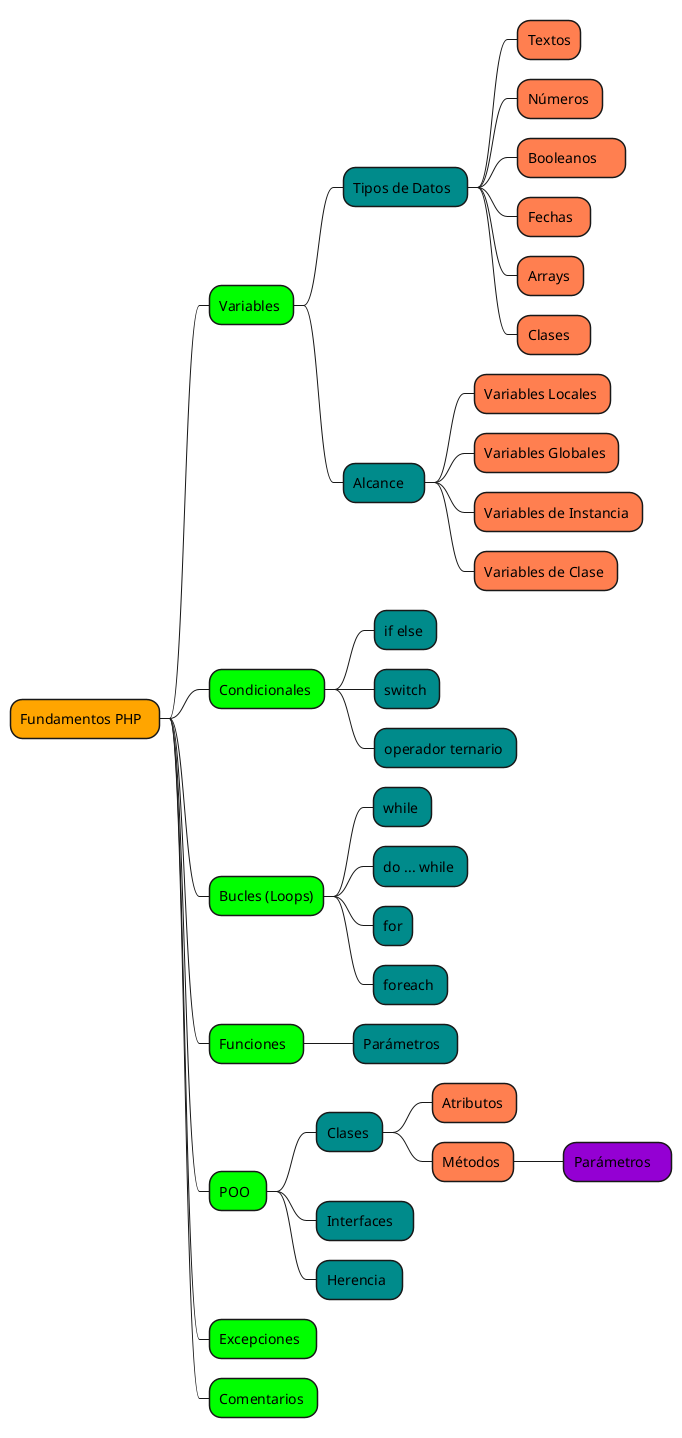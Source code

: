@startmindmap 
*[#Orange] Fundamentos PHP  
**[#Lime] Variables 
***[#DarkCyan] Tipos de Datos  
****[#Coral] Textos
****[#Coral] Números 
****[#Coral] Booleanos     
****[#Coral] Fechas  
****[#Coral] Arrays 
****[#Coral] Clases   
***[#DarkCyan] Alcance   
****[#Coral] Variables Locales 
****[#Coral] Variables Globales 
****[#Coral] Variables de Instancia 
****[#Coral] Variables de Clase 
**[#Lime] Condicionales 
***[#DarkCyan] if else 
***[#DarkCyan] switch 
***[#DarkCyan] operador ternario 
**[#Lime] Bucles (Loops)
***[#DarkCyan] while 
***[#DarkCyan] do ... while 
***[#DarkCyan] for
***[#DarkCyan] foreach 
**[#Lime] Funciones  
***[#DarkCyan] Parámetros  
**[#Lime] POO  
***[#DarkCyan] Clases 
****[#Coral] Atributos 
****[#Coral] Métodos 
*****[#DarkViolet] Parámetros   
***[#DarkCyan] Interfaces   
***[#DarkCyan] Herencia  
**[#Lime] Excepciones  
**[#Lime] Comentarios 
@endmindmap 
